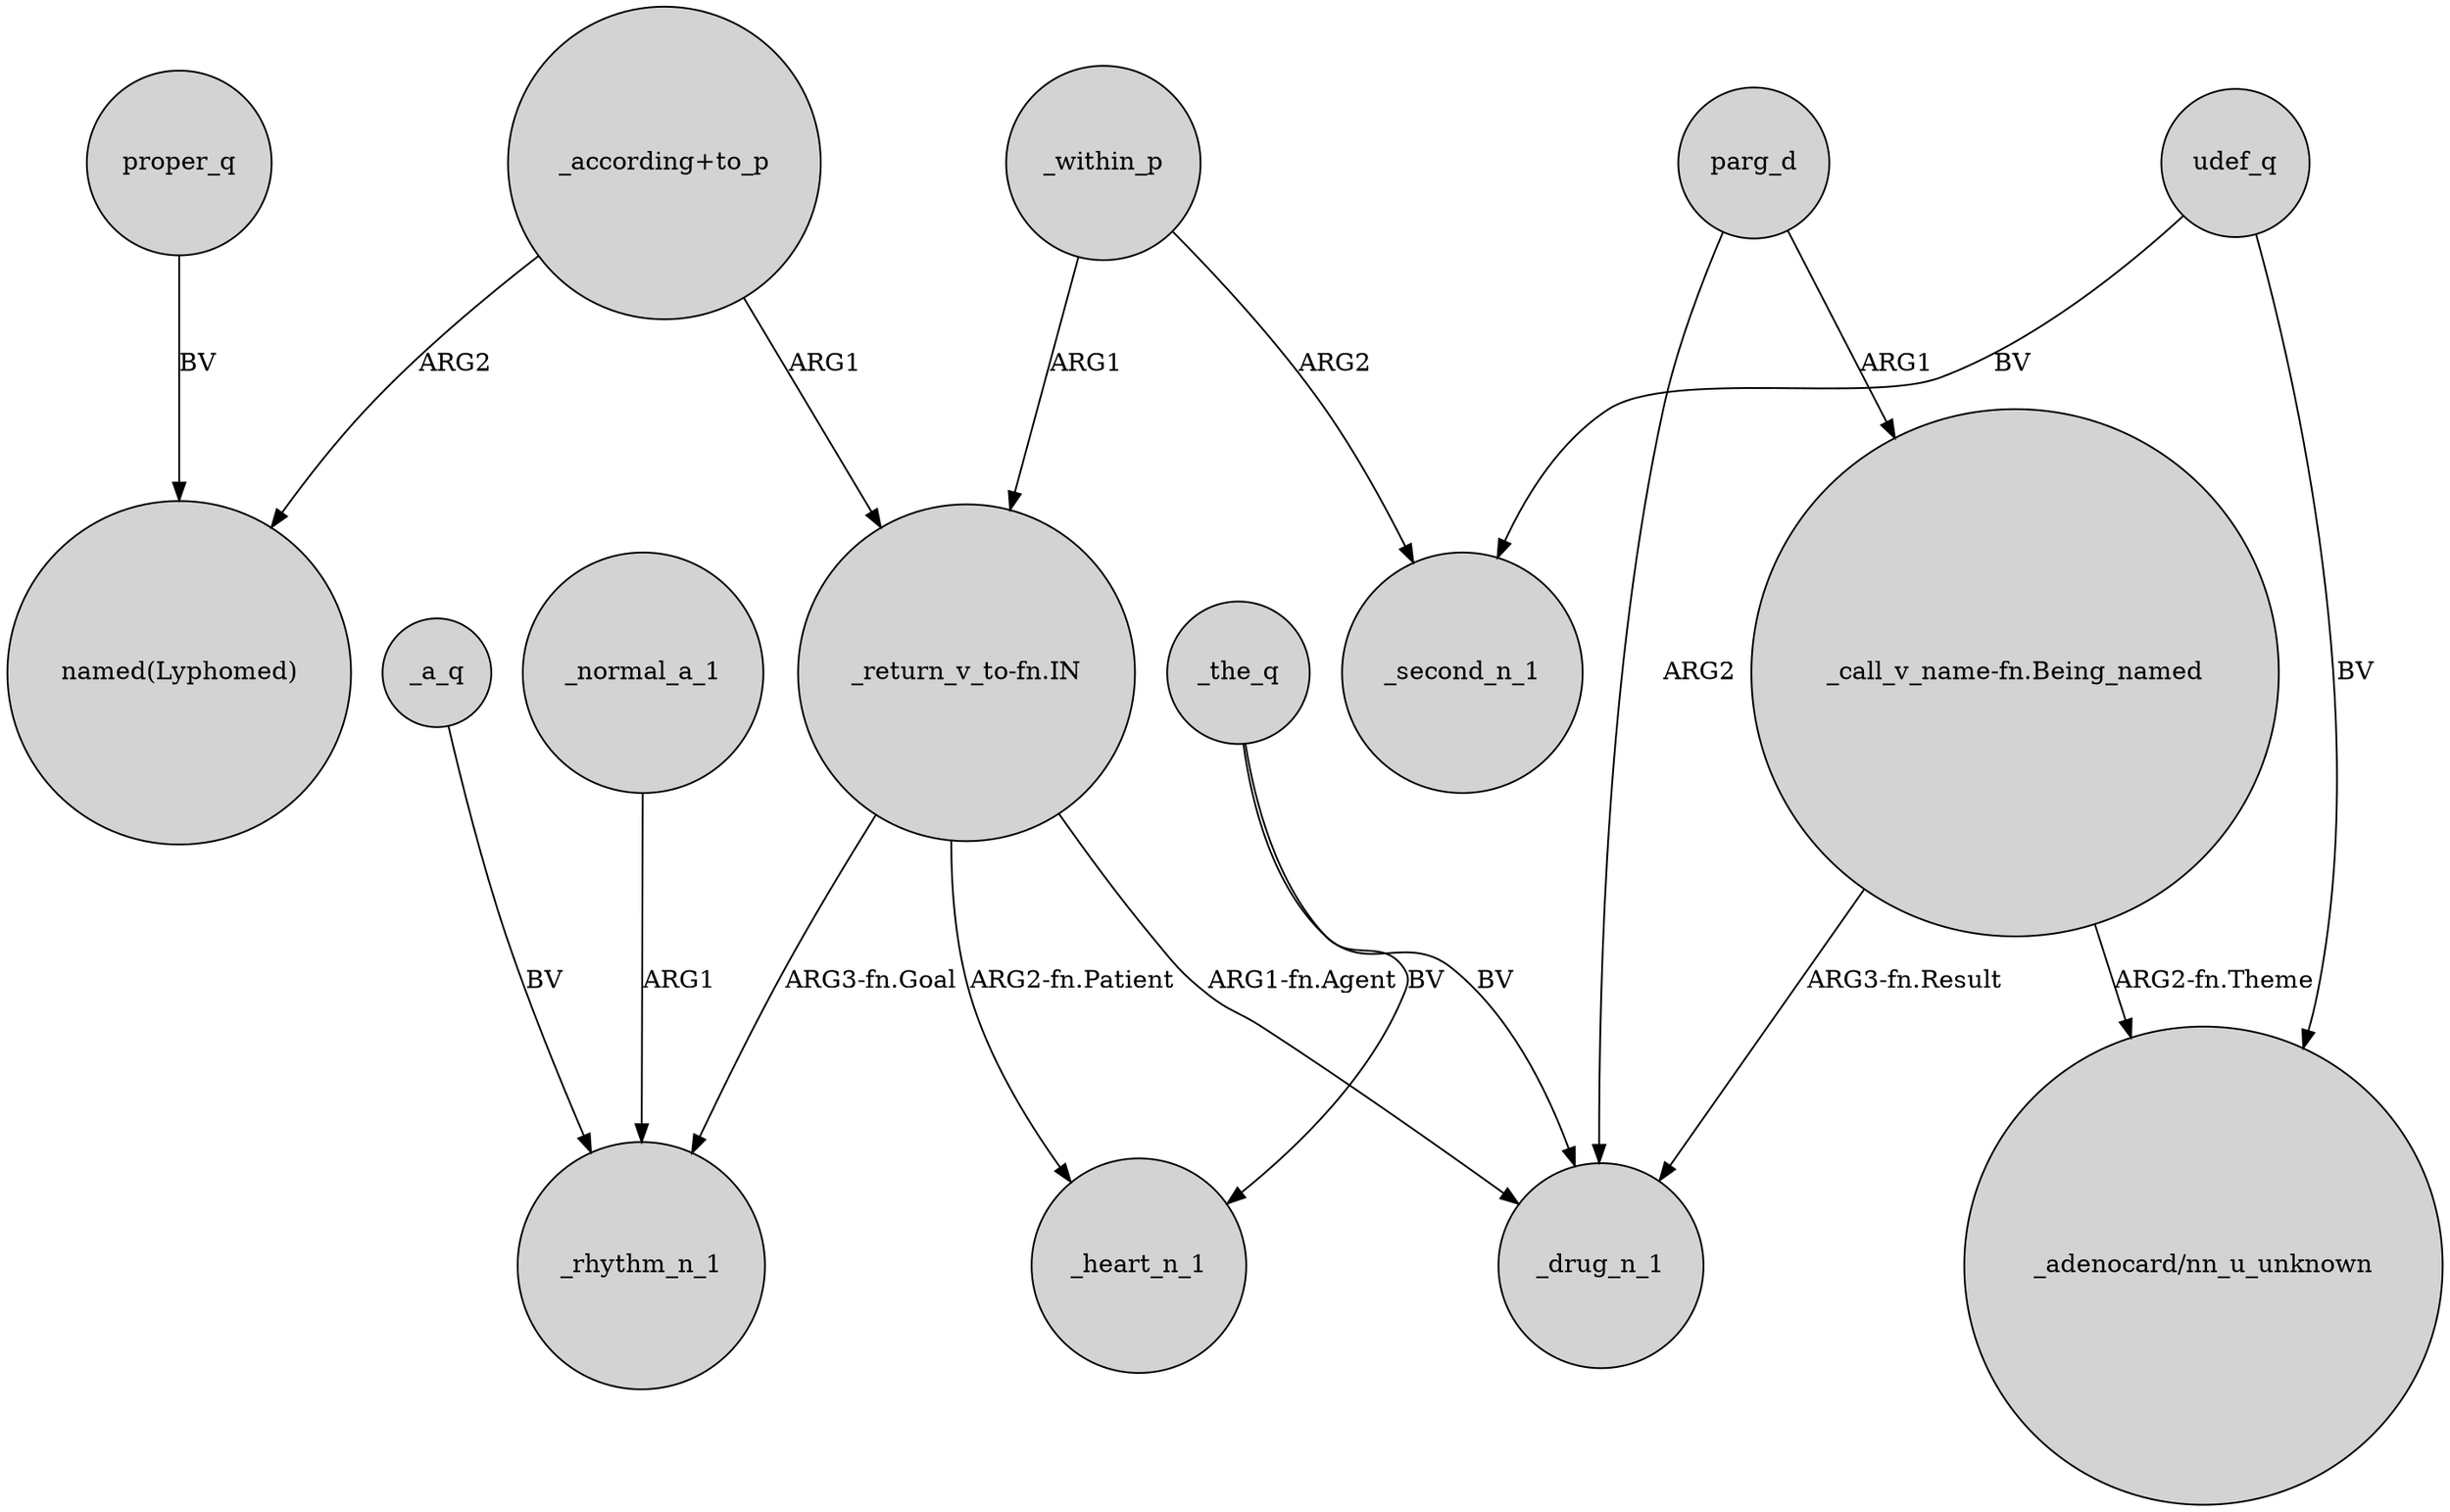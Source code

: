 digraph {
	node [shape=circle style=filled]
	proper_q -> "named(Lyphomed)" [label=BV]
	"_call_v_name-fn.Being_named" -> "_adenocard/nn_u_unknown" [label="ARG2-fn.Theme"]
	_within_p -> "_return_v_to-fn.IN" [label=ARG1]
	_a_q -> _rhythm_n_1 [label=BV]
	parg_d -> _drug_n_1 [label=ARG2]
	udef_q -> "_adenocard/nn_u_unknown" [label=BV]
	parg_d -> "_call_v_name-fn.Being_named" [label=ARG1]
	"_return_v_to-fn.IN" -> _rhythm_n_1 [label="ARG3-fn.Goal"]
	_within_p -> _second_n_1 [label=ARG2]
	udef_q -> _second_n_1 [label=BV]
	"_according+to_p" -> "_return_v_to-fn.IN" [label=ARG1]
	"_according+to_p" -> "named(Lyphomed)" [label=ARG2]
	"_call_v_name-fn.Being_named" -> _drug_n_1 [label="ARG3-fn.Result"]
	"_return_v_to-fn.IN" -> _heart_n_1 [label="ARG2-fn.Patient"]
	_the_q -> _drug_n_1 [label=BV]
	"_return_v_to-fn.IN" -> _drug_n_1 [label="ARG1-fn.Agent"]
	_the_q -> _heart_n_1 [label=BV]
	_normal_a_1 -> _rhythm_n_1 [label=ARG1]
}
